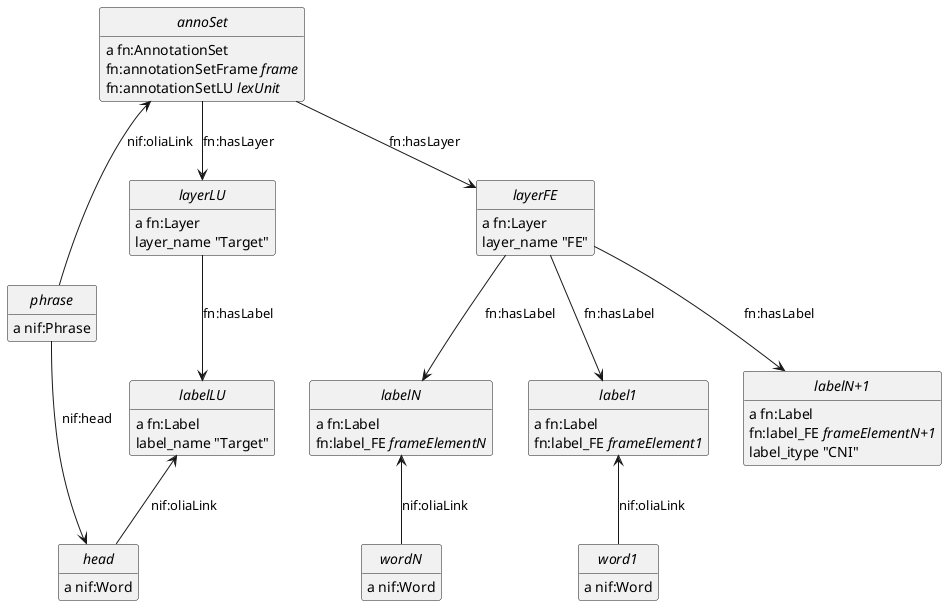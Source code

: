 @startuml
hide circles
hide empty methods

"<i>annoSet</i>"    : a fn:AnnotationSet
"<i>annoSet</i>"    : fn:annotationSetFrame <i>frame</i>
"<i>annoSet</i>"    : fn:annotationSetLU <i>lexUnit</i>
"<i>head</i>"       : a nif:Word
"<i>label1</i>"     : a fn:Label
"<i>label1</i>"     : fn:label_FE <i>frameElement1</i>
"<i>labelN+1</i>"   : a fn:Label
"<i>labelN+1</i>"   : fn:label_FE <i>frameElementN+1</i>
"<i>labelN+1</i>"   : label_itype "CNI"
"<i>labelN</i>"     : a fn:Label
"<i>labelN</i>"     : fn:label_FE <i>frameElementN</i>
"<i>labelLU</i>"    : a fn:Label
"<i>labelLU</i>"    : label_name "Target"
"<i>layerLU</i>"    : a fn:Layer
"<i>layerLU</i>"    : layer_name "Target"
"<i>layerFE</i>"    : a fn:Layer
"<i>layerFE</i>"    : layer_name "FE"
"<i>phrase</i>"     : a nif:Phrase
"<i>word1</i>"      : a nif:Word
"<i>wordN</i>"      : a nif:Word

"<i>annoSet</i>" -down->  "<i>layerLU</i>"   : fn:hasLayer
"<i>annoSet</i>" -down->  "<i>layerFE</i>"   : fn:hasLayer
"<i>phrase</i>"  -up->    "<i>annoSet</i>"   : nif:oliaLink
"<i>phrase</i>"  -right-> "<i>head</i>"      : nif:head
"<i>head</i>"    -up->    "<i>labelLU</i>"   : nif:oliaLink
"<i>word1</i>"   -up->    "<i>label1</i>"    : nif:oliaLink
"<i>wordN</i>"   -up->    "<i>labelN</i>"    : nif:oliaLink
"<i>layerLU</i>" -down->  "<i>labelLU</i>"   : fn:hasLabel
"<i>layerFE</i>" -down->  "<i>label1</i>"    : fn:hasLabel
"<i>layerFE</i>" -down->  "<i>labelN</i>"    : fn:hasLabel
"<i>layerFE</i>" -down->  "<i>labelN+1</i>"  : fn:hasLabel
@enduml
